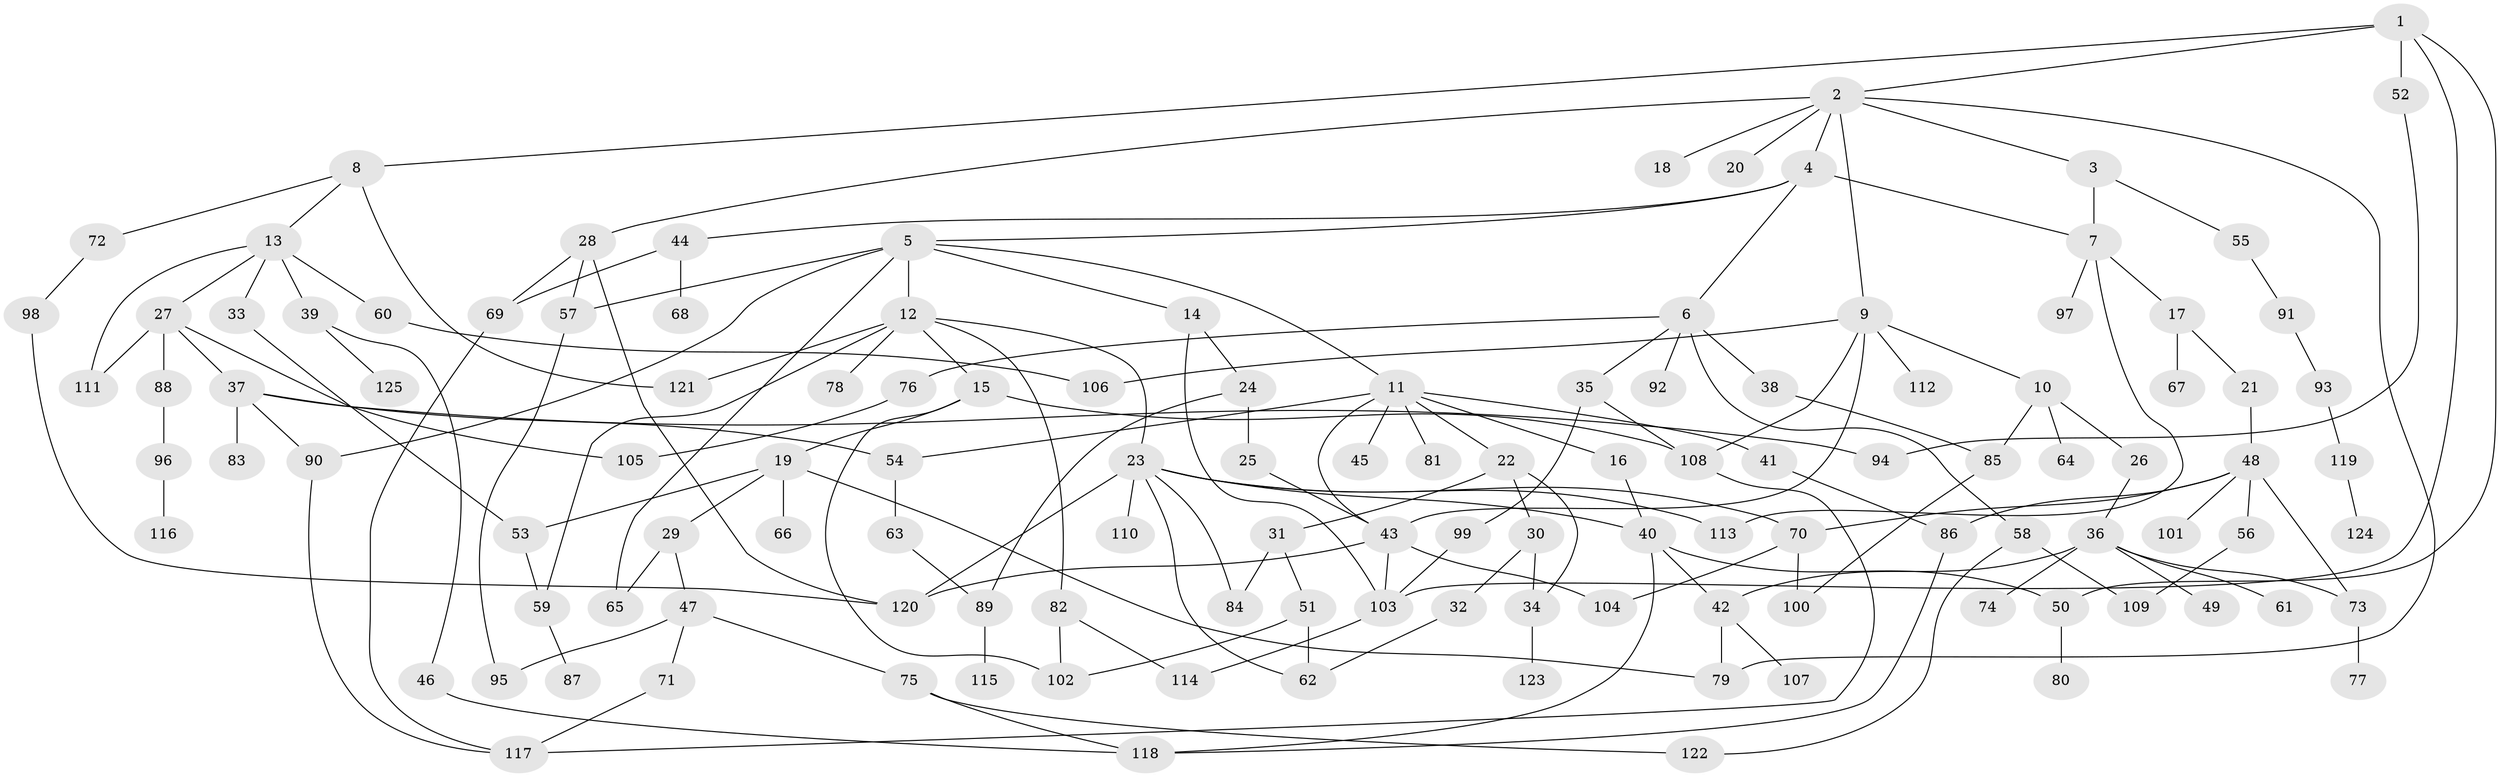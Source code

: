 // Generated by graph-tools (version 1.1) at 2025/25/03/09/25 03:25:35]
// undirected, 125 vertices, 176 edges
graph export_dot {
graph [start="1"]
  node [color=gray90,style=filled];
  1;
  2;
  3;
  4;
  5;
  6;
  7;
  8;
  9;
  10;
  11;
  12;
  13;
  14;
  15;
  16;
  17;
  18;
  19;
  20;
  21;
  22;
  23;
  24;
  25;
  26;
  27;
  28;
  29;
  30;
  31;
  32;
  33;
  34;
  35;
  36;
  37;
  38;
  39;
  40;
  41;
  42;
  43;
  44;
  45;
  46;
  47;
  48;
  49;
  50;
  51;
  52;
  53;
  54;
  55;
  56;
  57;
  58;
  59;
  60;
  61;
  62;
  63;
  64;
  65;
  66;
  67;
  68;
  69;
  70;
  71;
  72;
  73;
  74;
  75;
  76;
  77;
  78;
  79;
  80;
  81;
  82;
  83;
  84;
  85;
  86;
  87;
  88;
  89;
  90;
  91;
  92;
  93;
  94;
  95;
  96;
  97;
  98;
  99;
  100;
  101;
  102;
  103;
  104;
  105;
  106;
  107;
  108;
  109;
  110;
  111;
  112;
  113;
  114;
  115;
  116;
  117;
  118;
  119;
  120;
  121;
  122;
  123;
  124;
  125;
  1 -- 2;
  1 -- 8;
  1 -- 50;
  1 -- 52;
  1 -- 103;
  2 -- 3;
  2 -- 4;
  2 -- 9;
  2 -- 18;
  2 -- 20;
  2 -- 28;
  2 -- 79;
  3 -- 7;
  3 -- 55;
  4 -- 5;
  4 -- 6;
  4 -- 44;
  4 -- 7;
  5 -- 11;
  5 -- 12;
  5 -- 14;
  5 -- 65;
  5 -- 90;
  5 -- 57;
  6 -- 35;
  6 -- 38;
  6 -- 58;
  6 -- 76;
  6 -- 92;
  7 -- 17;
  7 -- 97;
  7 -- 113;
  8 -- 13;
  8 -- 72;
  8 -- 121;
  9 -- 10;
  9 -- 43;
  9 -- 112;
  9 -- 108;
  9 -- 106;
  10 -- 26;
  10 -- 64;
  10 -- 85;
  11 -- 16;
  11 -- 22;
  11 -- 41;
  11 -- 45;
  11 -- 81;
  11 -- 54;
  11 -- 43;
  12 -- 15;
  12 -- 23;
  12 -- 78;
  12 -- 82;
  12 -- 59;
  12 -- 121;
  13 -- 27;
  13 -- 33;
  13 -- 39;
  13 -- 60;
  13 -- 111;
  14 -- 24;
  14 -- 103;
  15 -- 19;
  15 -- 102;
  15 -- 108;
  16 -- 40;
  17 -- 21;
  17 -- 67;
  19 -- 29;
  19 -- 66;
  19 -- 79;
  19 -- 53;
  21 -- 48;
  22 -- 30;
  22 -- 31;
  22 -- 34;
  23 -- 40;
  23 -- 62;
  23 -- 110;
  23 -- 70;
  23 -- 113;
  23 -- 84;
  23 -- 120;
  24 -- 25;
  24 -- 89;
  25 -- 43;
  26 -- 36;
  27 -- 37;
  27 -- 88;
  27 -- 105;
  27 -- 111;
  28 -- 57;
  28 -- 120;
  28 -- 69;
  29 -- 47;
  29 -- 65;
  30 -- 32;
  30 -- 34;
  31 -- 51;
  31 -- 84;
  32 -- 62;
  33 -- 53;
  34 -- 123;
  35 -- 99;
  35 -- 108;
  36 -- 42;
  36 -- 49;
  36 -- 61;
  36 -- 74;
  36 -- 73;
  37 -- 54;
  37 -- 83;
  37 -- 90;
  37 -- 94;
  38 -- 85;
  39 -- 46;
  39 -- 125;
  40 -- 118;
  40 -- 50;
  40 -- 42;
  41 -- 86;
  42 -- 107;
  42 -- 79;
  43 -- 103;
  43 -- 104;
  43 -- 120;
  44 -- 68;
  44 -- 69;
  46 -- 118;
  47 -- 71;
  47 -- 75;
  47 -- 95;
  48 -- 56;
  48 -- 70;
  48 -- 73;
  48 -- 86;
  48 -- 101;
  50 -- 80;
  51 -- 102;
  51 -- 62;
  52 -- 94;
  53 -- 59;
  54 -- 63;
  55 -- 91;
  56 -- 109;
  57 -- 95;
  58 -- 122;
  58 -- 109;
  59 -- 87;
  60 -- 106;
  63 -- 89;
  69 -- 117;
  70 -- 104;
  70 -- 100;
  71 -- 117;
  72 -- 98;
  73 -- 77;
  75 -- 122;
  75 -- 118;
  76 -- 105;
  82 -- 114;
  82 -- 102;
  85 -- 100;
  86 -- 118;
  88 -- 96;
  89 -- 115;
  90 -- 117;
  91 -- 93;
  93 -- 119;
  96 -- 116;
  98 -- 120;
  99 -- 103;
  103 -- 114;
  108 -- 117;
  119 -- 124;
}
